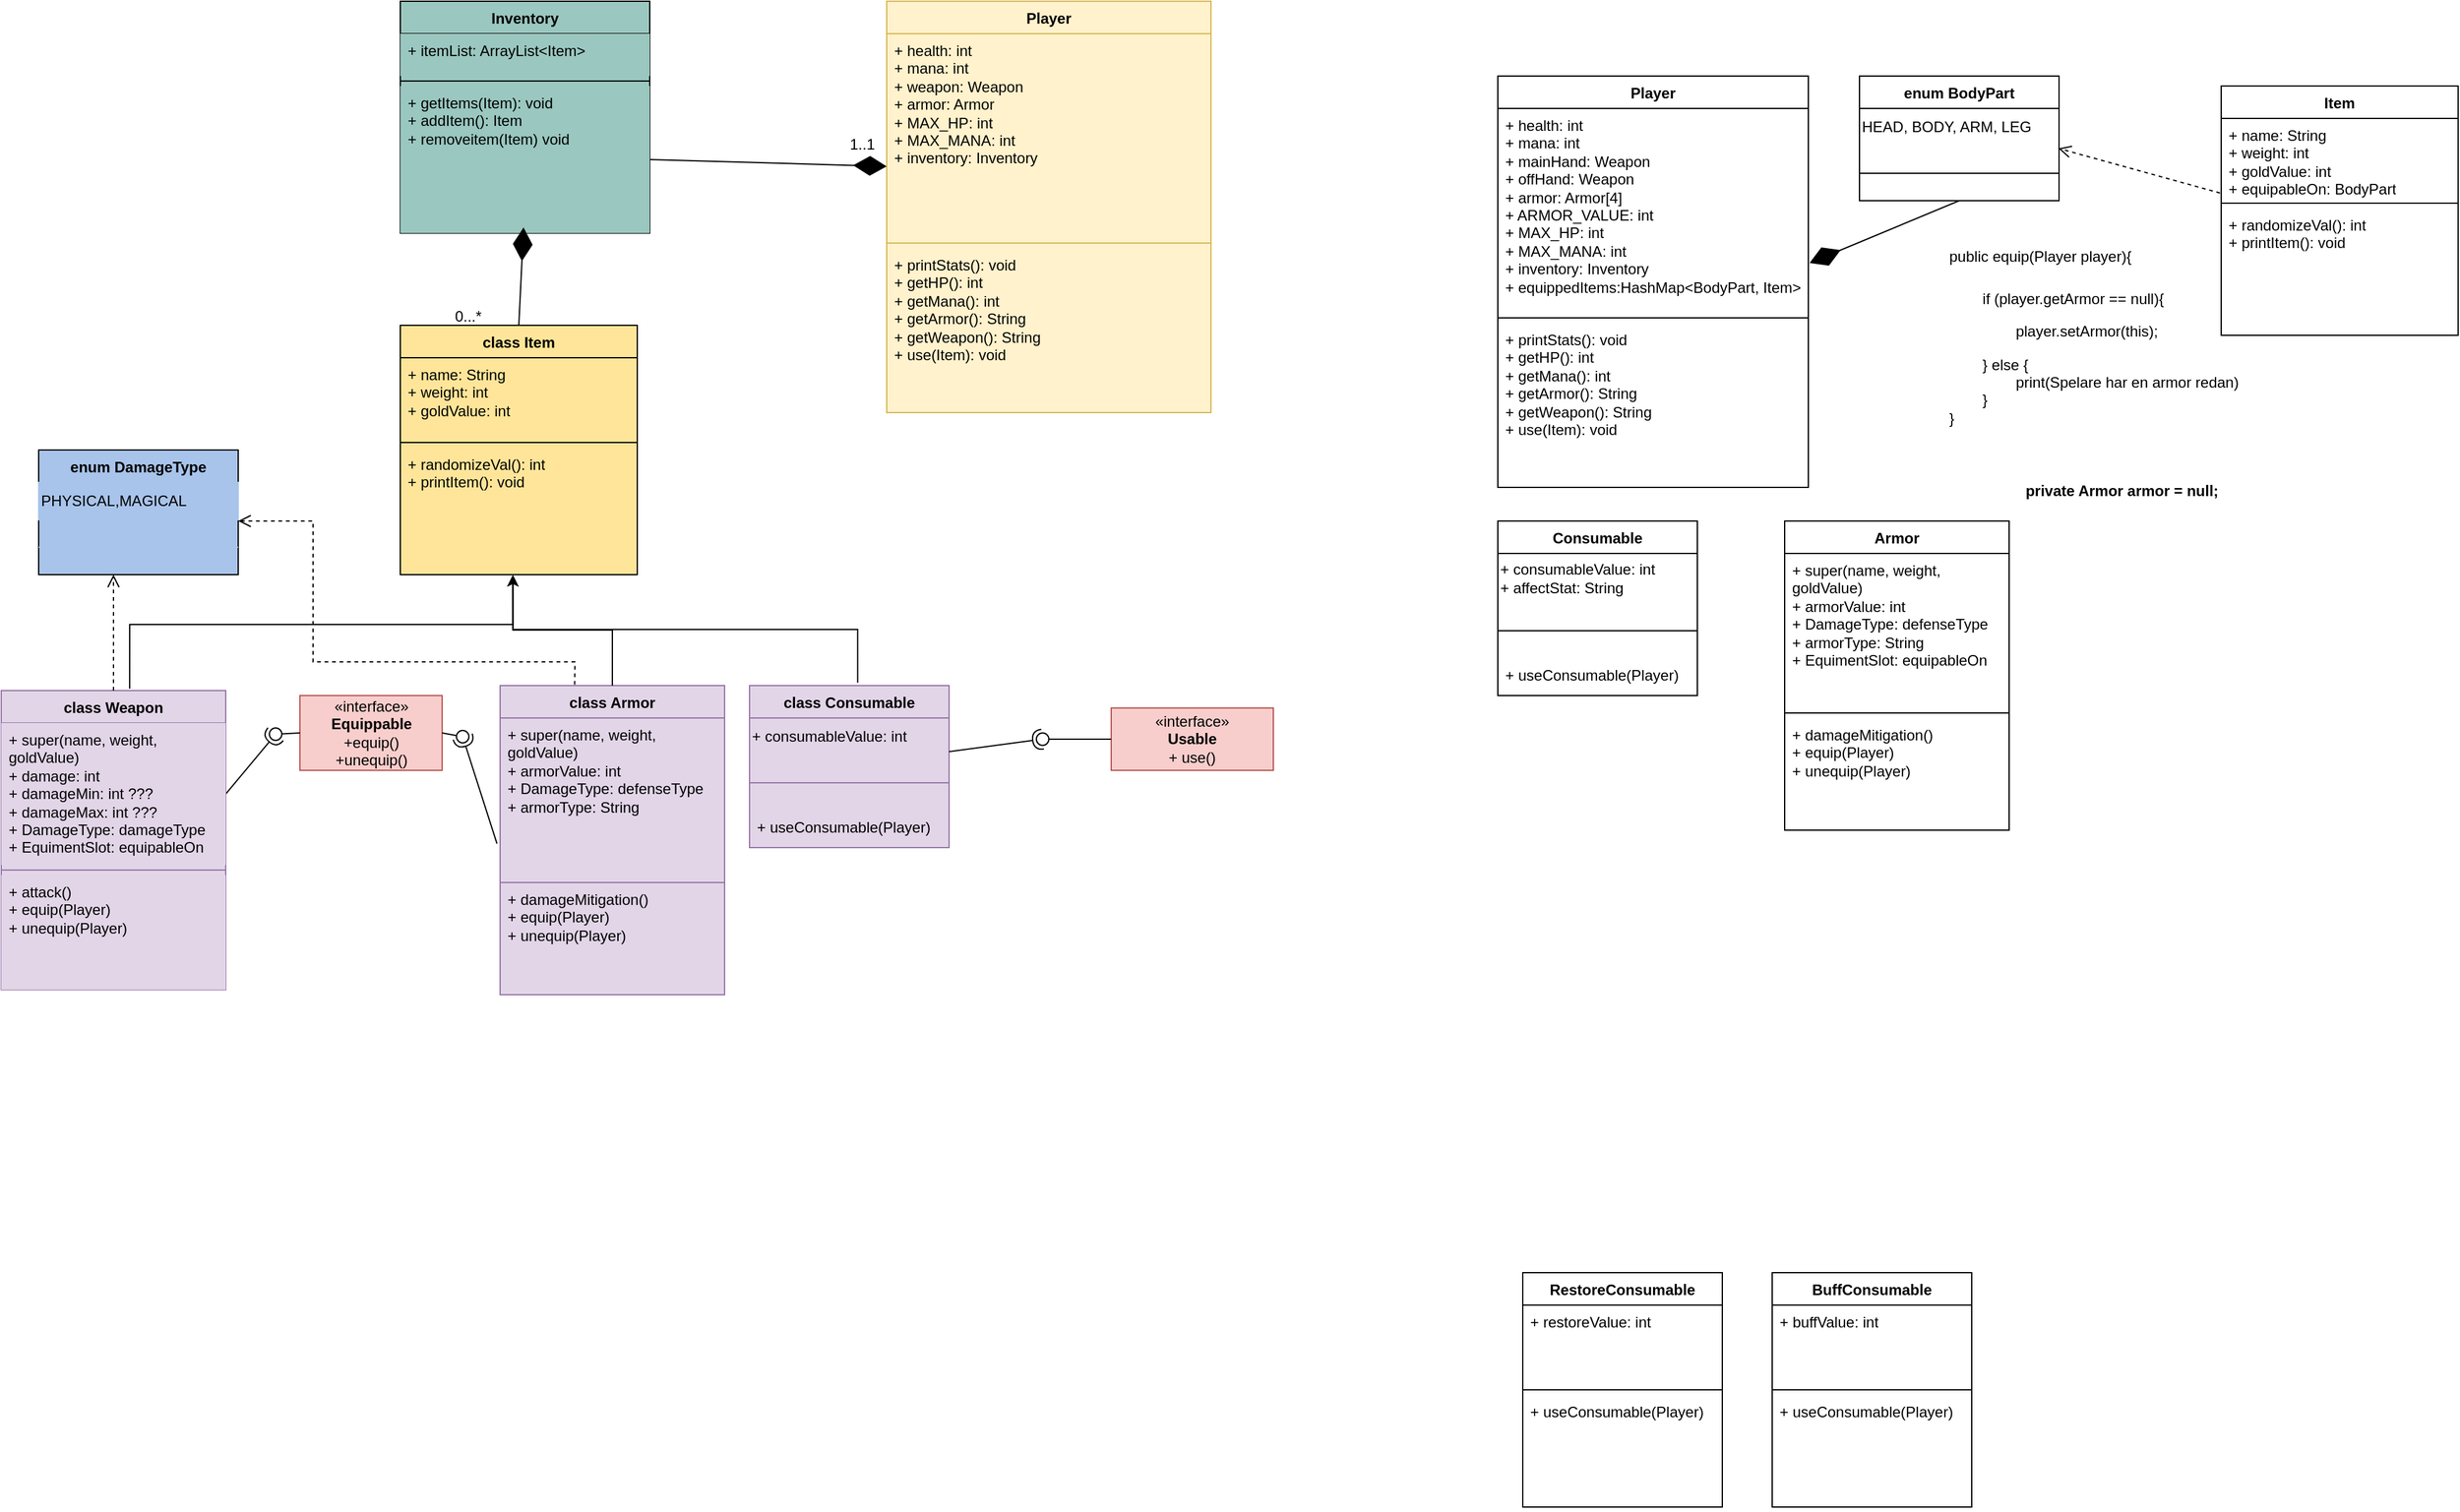 <mxfile version="24.7.17">
  <diagram id="C5RBs43oDa-KdzZeNtuy" name="Page-1">
    <mxGraphModel dx="1363" dy="1946" grid="1" gridSize="10" guides="1" tooltips="1" connect="1" arrows="1" fold="1" page="1" pageScale="1" pageWidth="827" pageHeight="1169" background="#ffffff" math="0" shadow="0">
      <root>
        <mxCell id="WIyWlLk6GJQsqaUBKTNV-0" />
        <mxCell id="WIyWlLk6GJQsqaUBKTNV-1" parent="WIyWlLk6GJQsqaUBKTNV-0" />
        <mxCell id="76qIheIjIqnIHze1jOvI-4" value="Inventory" style="swimlane;fontStyle=1;align=center;verticalAlign=top;childLayout=stackLayout;horizontal=1;startSize=26;horizontalStack=0;resizeParent=1;resizeParentMax=0;resizeLast=0;collapsible=1;marginBottom=0;whiteSpace=wrap;html=1;fillColor=#9AC7BF;swimlaneFillColor=#9AC7BF;" parent="WIyWlLk6GJQsqaUBKTNV-1" vertex="1">
          <mxGeometry x="380" y="-50" width="200" height="186" as="geometry" />
        </mxCell>
        <mxCell id="76qIheIjIqnIHze1jOvI-5" value="+ itemList: ArrayList&amp;lt;Item&amp;gt;" style="text;strokeColor=none;fillColor=#9AC7BF;align=left;verticalAlign=top;spacingLeft=4;spacingRight=4;overflow=hidden;rotatable=0;points=[[0,0.5],[1,0.5]];portConstraint=eastwest;whiteSpace=wrap;html=1;" parent="76qIheIjIqnIHze1jOvI-4" vertex="1">
          <mxGeometry y="26" width="200" height="34" as="geometry" />
        </mxCell>
        <mxCell id="_3AJ94oyX9AFuhV5-iff-18" value="" style="line;strokeWidth=1;fillColor=none;align=left;verticalAlign=middle;spacingTop=-1;spacingLeft=3;spacingRight=3;rotatable=0;labelPosition=right;points=[];portConstraint=eastwest;strokeColor=inherit;" vertex="1" parent="76qIheIjIqnIHze1jOvI-4">
          <mxGeometry y="60" width="200" height="8" as="geometry" />
        </mxCell>
        <mxCell id="76qIheIjIqnIHze1jOvI-7" value="&lt;div&gt;&lt;span data-darkreader-inline-color=&quot;&quot; data-darkreader-inline-bgcolor=&quot;&quot; style=&quot;background-color: initial; color: rgb(0, 0, 0); --darkreader-inline-bgcolor: initial; --darkreader-inline-color: #e8e6e3;&quot;&gt;+ getItems(Item): void&lt;/span&gt;&lt;br&gt;&lt;/div&gt;&lt;div&gt;+ addItem(): Item&lt;br&gt;&lt;/div&gt;&lt;div&gt;+ removeitem(Item) void&lt;br&gt;&lt;/div&gt;" style="text;strokeColor=none;fillColor=#9AC7BF;align=left;verticalAlign=top;spacingLeft=4;spacingRight=4;overflow=hidden;rotatable=0;points=[[0,0.5],[1,0.5]];portConstraint=eastwest;whiteSpace=wrap;html=1;" parent="76qIheIjIqnIHze1jOvI-4" vertex="1">
          <mxGeometry y="68" width="200" height="118" as="geometry" />
        </mxCell>
        <mxCell id="76qIheIjIqnIHze1jOvI-8" value="class Item" style="swimlane;fontStyle=1;align=center;verticalAlign=top;childLayout=stackLayout;horizontal=1;startSize=26;horizontalStack=0;resizeParent=1;resizeParentMax=0;resizeLast=0;collapsible=1;marginBottom=0;whiteSpace=wrap;html=1;fillColor=#FFE599;swimlaneFillColor=#FFE599;" parent="WIyWlLk6GJQsqaUBKTNV-1" vertex="1">
          <mxGeometry x="380" y="210" width="190" height="200" as="geometry" />
        </mxCell>
        <mxCell id="76qIheIjIqnIHze1jOvI-9" value="+ name: String&lt;div&gt;+ weight: int&lt;/div&gt;&lt;div&gt;+ goldValue: int&lt;/div&gt;" style="text;strokeColor=none;fillColor=none;align=left;verticalAlign=top;spacingLeft=4;spacingRight=4;overflow=hidden;rotatable=0;points=[[0,0.5],[1,0.5]];portConstraint=eastwest;whiteSpace=wrap;html=1;" parent="76qIheIjIqnIHze1jOvI-8" vertex="1">
          <mxGeometry y="26" width="190" height="64" as="geometry" />
        </mxCell>
        <mxCell id="76qIheIjIqnIHze1jOvI-10" value="" style="line;strokeWidth=1;fillColor=none;align=left;verticalAlign=middle;spacingTop=-1;spacingLeft=3;spacingRight=3;rotatable=0;labelPosition=right;points=[];portConstraint=eastwest;strokeColor=inherit;" parent="76qIheIjIqnIHze1jOvI-8" vertex="1">
          <mxGeometry y="90" width="190" height="8" as="geometry" />
        </mxCell>
        <mxCell id="76qIheIjIqnIHze1jOvI-11" value="&lt;div&gt;+ randomizeVal(): int&lt;/div&gt;&lt;div&gt;+ printItem(): void&lt;/div&gt;" style="text;strokeColor=none;fillColor=none;align=left;verticalAlign=top;spacingLeft=4;spacingRight=4;overflow=hidden;rotatable=0;points=[[0,0.5],[1,0.5]];portConstraint=eastwest;whiteSpace=wrap;html=1;" parent="76qIheIjIqnIHze1jOvI-8" vertex="1">
          <mxGeometry y="98" width="190" height="102" as="geometry" />
        </mxCell>
        <mxCell id="Y_zbtXDFNSpmOWqjWYgW-4" value="class Armor" style="swimlane;fontStyle=1;align=center;verticalAlign=top;childLayout=stackLayout;horizontal=1;startSize=26;horizontalStack=0;resizeParent=1;resizeParentMax=0;resizeLast=0;collapsible=1;marginBottom=0;whiteSpace=wrap;html=1;fillColor=#e1d5e7;strokeColor=#9673a6;swimlaneFillColor=#E1D5E7;" parent="WIyWlLk6GJQsqaUBKTNV-1" vertex="1">
          <mxGeometry x="460" y="499" width="180" height="248" as="geometry" />
        </mxCell>
        <mxCell id="Y_zbtXDFNSpmOWqjWYgW-5" value="&lt;div&gt;+ super(name, weight, goldValue)&lt;br&gt;&lt;/div&gt;&lt;div&gt;+ armorValue: int&lt;/div&gt;&lt;div&gt;+ DamageType: defenseType&lt;/div&gt;&lt;div&gt;+ armorType: String&lt;br&gt;&lt;/div&gt;" style="text;strokeColor=none;fillColor=none;align=left;verticalAlign=top;spacingLeft=4;spacingRight=4;overflow=hidden;rotatable=0;points=[[0,0.5],[1,0.5]];portConstraint=eastwest;whiteSpace=wrap;html=1;" parent="Y_zbtXDFNSpmOWqjWYgW-4" vertex="1">
          <mxGeometry y="26" width="180" height="124" as="geometry" />
        </mxCell>
        <mxCell id="Y_zbtXDFNSpmOWqjWYgW-6" value="" style="line;strokeWidth=1;fillColor=none;align=left;verticalAlign=middle;spacingTop=-1;spacingLeft=3;spacingRight=3;rotatable=0;labelPosition=right;points=[];portConstraint=eastwest;strokeColor=none;" parent="Y_zbtXDFNSpmOWqjWYgW-4" vertex="1">
          <mxGeometry y="150" width="180" height="8" as="geometry" />
        </mxCell>
        <mxCell id="Y_zbtXDFNSpmOWqjWYgW-7" value="&lt;div&gt;+ damageMitigation()&lt;br&gt;&lt;/div&gt;&lt;div&gt;&lt;div&gt;+ equip(Player)&lt;/div&gt;&lt;div&gt;+ unequip(Player)&lt;/div&gt;&lt;/div&gt;" style="text;strokeColor=#9673A6;fillColor=none;align=left;verticalAlign=top;spacingLeft=4;spacingRight=4;overflow=hidden;rotatable=0;points=[[0,0.5],[1,0.5]];portConstraint=eastwest;whiteSpace=wrap;html=1;" parent="Y_zbtXDFNSpmOWqjWYgW-4" vertex="1">
          <mxGeometry y="158" width="180" height="90" as="geometry" />
        </mxCell>
        <mxCell id="Y_zbtXDFNSpmOWqjWYgW-8" value="class Consumable" style="swimlane;fontStyle=1;align=center;verticalAlign=top;childLayout=stackLayout;horizontal=1;startSize=26;horizontalStack=0;resizeParent=1;resizeParentMax=0;resizeLast=0;collapsible=1;marginBottom=0;whiteSpace=wrap;html=1;fillColor=#e1d5e7;strokeColor=#9673a6;swimlaneFillColor=#E1D5E7;" parent="WIyWlLk6GJQsqaUBKTNV-1" vertex="1">
          <mxGeometry x="660" y="499" width="160" height="130" as="geometry" />
        </mxCell>
        <mxCell id="RlSCZmG_0VpKmQy92OfU-8" value="+ consumableValue: int" style="text;html=1;align=left;verticalAlign=middle;resizable=0;points=[];autosize=1;strokeColor=none;fillColor=none;" parent="Y_zbtXDFNSpmOWqjWYgW-8" vertex="1">
          <mxGeometry y="26" width="160" height="30" as="geometry" />
        </mxCell>
        <mxCell id="Y_zbtXDFNSpmOWqjWYgW-10" value="" style="line;strokeWidth=1;fillColor=none;align=left;verticalAlign=middle;spacingTop=-1;spacingLeft=3;spacingRight=3;rotatable=0;labelPosition=right;points=[];portConstraint=eastwest;strokeColor=inherit;" parent="Y_zbtXDFNSpmOWqjWYgW-8" vertex="1">
          <mxGeometry y="56" width="160" height="44" as="geometry" />
        </mxCell>
        <mxCell id="Y_zbtXDFNSpmOWqjWYgW-11" value="+ useConsumable(Player)" style="text;strokeColor=none;fillColor=none;align=left;verticalAlign=top;spacingLeft=4;spacingRight=4;overflow=hidden;rotatable=0;points=[[0,0.5],[1,0.5]];portConstraint=eastwest;whiteSpace=wrap;html=1;" parent="Y_zbtXDFNSpmOWqjWYgW-8" vertex="1">
          <mxGeometry y="100" width="160" height="30" as="geometry" />
        </mxCell>
        <mxCell id="76qIheIjIqnIHze1jOvI-12" value="«interface»&lt;br&gt;&lt;b&gt;Equippable&lt;/b&gt;&lt;div&gt;+equip()&lt;/div&gt;&lt;div&gt;+unequip()&lt;/div&gt;" style="html=1;whiteSpace=wrap;fillColor=#f8cecc;strokeColor=#b85450;" parent="WIyWlLk6GJQsqaUBKTNV-1" vertex="1">
          <mxGeometry x="299.5" y="507" width="114" height="60" as="geometry" />
        </mxCell>
        <mxCell id="76qIheIjIqnIHze1jOvI-13" value="«interface»&lt;br&gt;&lt;div&gt;&lt;b&gt;Usable&lt;br&gt;&lt;/b&gt;&lt;/div&gt;&lt;div&gt;+ use()&lt;/div&gt;" style="html=1;whiteSpace=wrap;fillColor=#f8cecc;strokeColor=#b85450;" parent="WIyWlLk6GJQsqaUBKTNV-1" vertex="1">
          <mxGeometry x="950" y="517" width="130" height="50" as="geometry" />
        </mxCell>
        <mxCell id="76qIheIjIqnIHze1jOvI-16" style="edgeStyle=orthogonalEdgeStyle;rounded=0;orthogonalLoop=1;jettySize=auto;html=1;entryX=0.475;entryY=1.004;entryDx=0;entryDy=0;entryPerimeter=0;" parent="WIyWlLk6GJQsqaUBKTNV-1" source="Y_zbtXDFNSpmOWqjWYgW-4" target="76qIheIjIqnIHze1jOvI-11" edge="1">
          <mxGeometry relative="1" as="geometry">
            <mxPoint x="470" y="420" as="targetPoint" />
          </mxGeometry>
        </mxCell>
        <mxCell id="Y_zbtXDFNSpmOWqjWYgW-13" value="" style="endArrow=diamondThin;endFill=1;endSize=24;html=1;rounded=0;exitX=0.5;exitY=0;exitDx=0;exitDy=0;entryX=0.494;entryY=0.962;entryDx=0;entryDy=0;entryPerimeter=0;" parent="WIyWlLk6GJQsqaUBKTNV-1" source="76qIheIjIqnIHze1jOvI-8" target="76qIheIjIqnIHze1jOvI-7" edge="1">
          <mxGeometry width="160" relative="1" as="geometry">
            <mxPoint x="150" y="210" as="sourcePoint" />
            <mxPoint x="460" y="170" as="targetPoint" />
          </mxGeometry>
        </mxCell>
        <mxCell id="Y_zbtXDFNSpmOWqjWYgW-16" value="" style="rounded=0;orthogonalLoop=1;jettySize=auto;html=1;endArrow=halfCircle;endFill=0;endSize=6;strokeWidth=1;sketch=0;exitX=1;exitY=0.5;exitDx=0;exitDy=0;entryX=0.129;entryY=0.643;entryDx=0;entryDy=0;entryPerimeter=0;" parent="WIyWlLk6GJQsqaUBKTNV-1" target="Y_zbtXDFNSpmOWqjWYgW-18" edge="1">
          <mxGeometry relative="1" as="geometry">
            <mxPoint x="820" y="552" as="sourcePoint" />
            <mxPoint x="770" y="250" as="targetPoint" />
            <Array as="points" />
          </mxGeometry>
        </mxCell>
        <mxCell id="Y_zbtXDFNSpmOWqjWYgW-17" value="" style="rounded=0;orthogonalLoop=1;jettySize=auto;html=1;endArrow=oval;endFill=0;sketch=0;sourcePerimeterSpacing=0;targetPerimeterSpacing=0;endSize=10;exitX=0;exitY=0.5;exitDx=0;exitDy=0;entryX=0.67;entryY=0.848;entryDx=0;entryDy=0;entryPerimeter=0;" parent="WIyWlLk6GJQsqaUBKTNV-1" source="76qIheIjIqnIHze1jOvI-13" target="Y_zbtXDFNSpmOWqjWYgW-18" edge="1">
          <mxGeometry relative="1" as="geometry">
            <mxPoint x="760" y="384" as="sourcePoint" />
            <mxPoint x="780" y="384" as="targetPoint" />
          </mxGeometry>
        </mxCell>
        <mxCell id="Y_zbtXDFNSpmOWqjWYgW-18" value="" style="ellipse;whiteSpace=wrap;html=1;align=center;aspect=fixed;fillColor=none;strokeColor=none;resizable=0;perimeter=centerPerimeter;rotatable=0;allowArrows=0;points=[];outlineConnect=1;" parent="WIyWlLk6GJQsqaUBKTNV-1" vertex="1">
          <mxGeometry x="890" y="537" width="10" height="10" as="geometry" />
        </mxCell>
        <mxCell id="Y_zbtXDFNSpmOWqjWYgW-19" value="" style="rounded=0;orthogonalLoop=1;jettySize=auto;html=1;endArrow=halfCircle;endFill=0;endSize=6;strokeWidth=1;sketch=0;exitX=-0.014;exitY=0.813;exitDx=0;exitDy=0;exitPerimeter=0;" parent="WIyWlLk6GJQsqaUBKTNV-1" source="Y_zbtXDFNSpmOWqjWYgW-5" edge="1">
          <mxGeometry relative="1" as="geometry">
            <mxPoint x="434" y="635" as="sourcePoint" />
            <mxPoint x="430" y="540" as="targetPoint" />
          </mxGeometry>
        </mxCell>
        <mxCell id="Y_zbtXDFNSpmOWqjWYgW-20" value="" style="rounded=0;orthogonalLoop=1;jettySize=auto;html=1;endArrow=oval;endFill=0;sketch=0;sourcePerimeterSpacing=0;targetPerimeterSpacing=0;endSize=10;exitX=1;exitY=0.5;exitDx=0;exitDy=0;" parent="WIyWlLk6GJQsqaUBKTNV-1" source="76qIheIjIqnIHze1jOvI-12" edge="1">
          <mxGeometry relative="1" as="geometry">
            <mxPoint x="394" y="635" as="sourcePoint" />
            <mxPoint x="430" y="540" as="targetPoint" />
          </mxGeometry>
        </mxCell>
        <mxCell id="Y_zbtXDFNSpmOWqjWYgW-21" value="" style="ellipse;whiteSpace=wrap;html=1;align=center;aspect=fixed;fillColor=none;strokeColor=none;resizable=0;perimeter=centerPerimeter;rotatable=0;allowArrows=0;points=[];outlineConnect=1;" parent="WIyWlLk6GJQsqaUBKTNV-1" vertex="1">
          <mxGeometry x="409" y="630" width="10" height="10" as="geometry" />
        </mxCell>
        <mxCell id="Y_zbtXDFNSpmOWqjWYgW-22" value="" style="rounded=0;orthogonalLoop=1;jettySize=auto;html=1;endArrow=halfCircle;endFill=0;endSize=6;strokeWidth=1;sketch=0;exitX=1;exitY=0.5;exitDx=0;exitDy=0;" parent="WIyWlLk6GJQsqaUBKTNV-1" source="76qIheIjIqnIHze1jOvI-24" edge="1">
          <mxGeometry relative="1" as="geometry">
            <mxPoint x="250.8" y="540.616" as="sourcePoint" />
            <mxPoint x="280" y="538" as="targetPoint" />
          </mxGeometry>
        </mxCell>
        <mxCell id="Y_zbtXDFNSpmOWqjWYgW-23" value="" style="rounded=0;orthogonalLoop=1;jettySize=auto;html=1;endArrow=oval;endFill=0;sketch=0;sourcePerimeterSpacing=0;targetPerimeterSpacing=0;endSize=10;exitX=0;exitY=0.5;exitDx=0;exitDy=0;" parent="WIyWlLk6GJQsqaUBKTNV-1" source="76qIheIjIqnIHze1jOvI-12" edge="1">
          <mxGeometry relative="1" as="geometry">
            <mxPoint x="264" y="615" as="sourcePoint" />
            <mxPoint x="280" y="538" as="targetPoint" />
          </mxGeometry>
        </mxCell>
        <mxCell id="Y_zbtXDFNSpmOWqjWYgW-24" value="" style="ellipse;whiteSpace=wrap;html=1;align=center;aspect=fixed;fillColor=none;strokeColor=none;resizable=0;perimeter=centerPerimeter;rotatable=0;allowArrows=0;points=[];outlineConnect=1;" parent="WIyWlLk6GJQsqaUBKTNV-1" vertex="1">
          <mxGeometry x="279" y="610" width="10" height="10" as="geometry" />
        </mxCell>
        <mxCell id="Y_zbtXDFNSpmOWqjWYgW-29" value="&lt;div&gt;RestoreConsumable&lt;/div&gt;" style="swimlane;fontStyle=1;align=center;verticalAlign=top;childLayout=stackLayout;horizontal=1;startSize=26;horizontalStack=0;resizeParent=1;resizeParentMax=0;resizeLast=0;collapsible=1;marginBottom=0;whiteSpace=wrap;html=1;" parent="WIyWlLk6GJQsqaUBKTNV-1" vertex="1">
          <mxGeometry x="1280" y="970" width="160" height="188" as="geometry" />
        </mxCell>
        <mxCell id="Y_zbtXDFNSpmOWqjWYgW-30" value="+ restoreValue: int" style="text;strokeColor=none;fillColor=none;align=left;verticalAlign=top;spacingLeft=4;spacingRight=4;overflow=hidden;rotatable=0;points=[[0,0.5],[1,0.5]];portConstraint=eastwest;whiteSpace=wrap;html=1;" parent="Y_zbtXDFNSpmOWqjWYgW-29" vertex="1">
          <mxGeometry y="26" width="160" height="64" as="geometry" />
        </mxCell>
        <mxCell id="Y_zbtXDFNSpmOWqjWYgW-31" value="" style="line;strokeWidth=1;fillColor=none;align=left;verticalAlign=middle;spacingTop=-1;spacingLeft=3;spacingRight=3;rotatable=0;labelPosition=right;points=[];portConstraint=eastwest;strokeColor=inherit;" parent="Y_zbtXDFNSpmOWqjWYgW-29" vertex="1">
          <mxGeometry y="90" width="160" height="8" as="geometry" />
        </mxCell>
        <mxCell id="Y_zbtXDFNSpmOWqjWYgW-32" value="+ useConsumable(Player)" style="text;strokeColor=none;fillColor=none;align=left;verticalAlign=top;spacingLeft=4;spacingRight=4;overflow=hidden;rotatable=0;points=[[0,0.5],[1,0.5]];portConstraint=eastwest;whiteSpace=wrap;html=1;" parent="Y_zbtXDFNSpmOWqjWYgW-29" vertex="1">
          <mxGeometry y="98" width="160" height="90" as="geometry" />
        </mxCell>
        <mxCell id="Y_zbtXDFNSpmOWqjWYgW-37" value="BuffConsumable" style="swimlane;fontStyle=1;align=center;verticalAlign=top;childLayout=stackLayout;horizontal=1;startSize=26;horizontalStack=0;resizeParent=1;resizeParentMax=0;resizeLast=0;collapsible=1;marginBottom=0;whiteSpace=wrap;html=1;" parent="WIyWlLk6GJQsqaUBKTNV-1" vertex="1">
          <mxGeometry x="1480" y="970" width="160" height="188" as="geometry" />
        </mxCell>
        <mxCell id="Y_zbtXDFNSpmOWqjWYgW-38" value="+ buffValue: int" style="text;strokeColor=none;fillColor=none;align=left;verticalAlign=top;spacingLeft=4;spacingRight=4;overflow=hidden;rotatable=0;points=[[0,0.5],[1,0.5]];portConstraint=eastwest;whiteSpace=wrap;html=1;" parent="Y_zbtXDFNSpmOWqjWYgW-37" vertex="1">
          <mxGeometry y="26" width="160" height="64" as="geometry" />
        </mxCell>
        <mxCell id="Y_zbtXDFNSpmOWqjWYgW-39" value="" style="line;strokeWidth=1;fillColor=none;align=left;verticalAlign=middle;spacingTop=-1;spacingLeft=3;spacingRight=3;rotatable=0;labelPosition=right;points=[];portConstraint=eastwest;strokeColor=inherit;" parent="Y_zbtXDFNSpmOWqjWYgW-37" vertex="1">
          <mxGeometry y="90" width="160" height="8" as="geometry" />
        </mxCell>
        <mxCell id="Y_zbtXDFNSpmOWqjWYgW-40" value="+ useConsumable(Player)&amp;nbsp;" style="text;strokeColor=none;fillColor=none;align=left;verticalAlign=top;spacingLeft=4;spacingRight=4;overflow=hidden;rotatable=0;points=[[0,0.5],[1,0.5]];portConstraint=eastwest;whiteSpace=wrap;html=1;" parent="Y_zbtXDFNSpmOWqjWYgW-37" vertex="1">
          <mxGeometry y="98" width="160" height="90" as="geometry" />
        </mxCell>
        <mxCell id="76qIheIjIqnIHze1jOvI-23" value="class Weapon" style="swimlane;fontStyle=1;align=center;verticalAlign=top;childLayout=stackLayout;horizontal=1;startSize=26;horizontalStack=0;resizeParent=1;resizeParentMax=0;resizeLast=0;collapsible=1;marginBottom=0;whiteSpace=wrap;html=1;fillColor=#E1D5E7;swimlaneFillColor=#E1D5E7;strokeColor=#9673A6;" parent="WIyWlLk6GJQsqaUBKTNV-1" vertex="1">
          <mxGeometry x="60" y="503" width="180" height="240" as="geometry" />
        </mxCell>
        <mxCell id="76qIheIjIqnIHze1jOvI-24" value="&lt;div&gt;+ super(name, weight, goldValue)&lt;br&gt;&lt;/div&gt;+ damage: int&lt;div&gt;+ damageMin: int ???&lt;/div&gt;&lt;div&gt;+ damageMax: int ???&lt;/div&gt;&lt;div&gt;+ DamageType: damageType&lt;br&gt;&lt;/div&gt;&lt;div&gt;+ EquimentSlot: equipableOn&lt;/div&gt;&lt;div&gt;&lt;br&gt;&lt;/div&gt;" style="text;strokeColor=none;fillColor=#E1D5E7;align=left;verticalAlign=top;spacingLeft=4;spacingRight=4;overflow=hidden;rotatable=0;points=[[0,0.5],[1,0.5]];portConstraint=eastwest;whiteSpace=wrap;html=1;" parent="76qIheIjIqnIHze1jOvI-23" vertex="1">
          <mxGeometry y="26" width="180" height="114" as="geometry" />
        </mxCell>
        <mxCell id="76qIheIjIqnIHze1jOvI-25" value="" style="line;strokeWidth=1;fillColor=#E1D5E7;align=left;verticalAlign=middle;spacingTop=-1;spacingLeft=3;spacingRight=3;rotatable=0;labelPosition=right;points=[];portConstraint=eastwest;strokeColor=#9673A6;fillStyle=auto;perimeterSpacing=0;" parent="76qIheIjIqnIHze1jOvI-23" vertex="1">
          <mxGeometry y="140" width="180" height="8" as="geometry" />
        </mxCell>
        <mxCell id="76qIheIjIqnIHze1jOvI-26" value="&lt;div&gt;+ attack()&lt;/div&gt;&lt;div&gt;&lt;div&gt;+ equip(Player)&lt;/div&gt;&lt;div&gt;+ unequip(Player)&lt;/div&gt;&lt;/div&gt;" style="text;strokeColor=none;fillColor=#E1D5E7;align=left;verticalAlign=top;spacingLeft=4;spacingRight=4;overflow=hidden;rotatable=0;points=[[0,0.5],[1,0.5]];portConstraint=eastwest;whiteSpace=wrap;html=1;" parent="76qIheIjIqnIHze1jOvI-23" vertex="1">
          <mxGeometry y="148" width="180" height="92" as="geometry" />
        </mxCell>
        <mxCell id="76qIheIjIqnIHze1jOvI-31" value="Player" style="swimlane;fontStyle=1;align=center;verticalAlign=top;childLayout=stackLayout;horizontal=1;startSize=26;horizontalStack=0;resizeParent=1;resizeParentMax=0;resizeLast=0;collapsible=1;marginBottom=0;whiteSpace=wrap;html=1;fillColor=#fff2cc;strokeColor=#d6b656;swimlaneFillColor=#FFF2CC;" parent="WIyWlLk6GJQsqaUBKTNV-1" vertex="1">
          <mxGeometry x="770" y="-50" width="260" height="330" as="geometry" />
        </mxCell>
        <mxCell id="76qIheIjIqnIHze1jOvI-32" value="+ health: int&lt;div&gt;+ mana: int&lt;/div&gt;&lt;div&gt;+ weapon: Weapon&lt;/div&gt;&lt;div&gt;+ armor: Armor&lt;/div&gt;&lt;div&gt;+ MAX_HP: int&lt;/div&gt;&lt;div&gt;+ MAX_MANA: int&lt;/div&gt;&lt;div&gt;+ inventory: Inventory&lt;/div&gt;&lt;div&gt;&lt;br&gt;&lt;/div&gt;" style="text;strokeColor=none;fillColor=none;align=left;verticalAlign=top;spacingLeft=4;spacingRight=4;overflow=hidden;rotatable=0;points=[[0,0.5],[1,0.5]];portConstraint=eastwest;whiteSpace=wrap;html=1;" parent="76qIheIjIqnIHze1jOvI-31" vertex="1">
          <mxGeometry y="26" width="260" height="164" as="geometry" />
        </mxCell>
        <mxCell id="76qIheIjIqnIHze1jOvI-33" value="" style="line;strokeWidth=1;fillColor=none;align=left;verticalAlign=middle;spacingTop=-1;spacingLeft=3;spacingRight=3;rotatable=0;labelPosition=right;points=[];portConstraint=eastwest;strokeColor=inherit;" parent="76qIheIjIqnIHze1jOvI-31" vertex="1">
          <mxGeometry y="190" width="260" height="8" as="geometry" />
        </mxCell>
        <mxCell id="76qIheIjIqnIHze1jOvI-34" value="+ printStats(): void&lt;div&gt;+ getHP(): int&lt;/div&gt;&lt;div&gt;+ getMana(): int&lt;/div&gt;&lt;div&gt;+ getArmor(): String&lt;/div&gt;&lt;div&gt;+ getWeapon(): String&lt;/div&gt;&lt;div&gt;+ use(Item): void&lt;/div&gt;" style="text;strokeColor=none;fillColor=none;align=left;verticalAlign=top;spacingLeft=4;spacingRight=4;overflow=hidden;rotatable=0;points=[[0,0.5],[1,0.5]];portConstraint=eastwest;whiteSpace=wrap;html=1;" parent="76qIheIjIqnIHze1jOvI-31" vertex="1">
          <mxGeometry y="198" width="260" height="132" as="geometry" />
        </mxCell>
        <mxCell id="zVwZTeZ9vrngOVBs7xeL-0" value="" style="endArrow=diamondThin;endFill=1;endSize=24;html=1;rounded=0;entryX=0;entryY=0.649;entryDx=0;entryDy=0;entryPerimeter=0;exitX=1;exitY=0.5;exitDx=0;exitDy=0;" parent="WIyWlLk6GJQsqaUBKTNV-1" target="76qIheIjIqnIHze1jOvI-32" edge="1" source="76qIheIjIqnIHze1jOvI-7">
          <mxGeometry width="160" relative="1" as="geometry">
            <mxPoint x="540" y="110" as="sourcePoint" />
            <mxPoint x="579" y="109.986" as="targetPoint" />
          </mxGeometry>
        </mxCell>
        <mxCell id="Y_zbtXDFNSpmOWqjWYgW-52" value="1..1" style="text;html=1;align=center;verticalAlign=middle;resizable=0;points=[];autosize=1;strokeColor=none;fillColor=none;" parent="WIyWlLk6GJQsqaUBKTNV-1" vertex="1">
          <mxGeometry x="730" y="50" width="40" height="30" as="geometry" />
        </mxCell>
        <mxCell id="Y_zbtXDFNSpmOWqjWYgW-53" value="0...*" style="text;html=1;align=center;verticalAlign=middle;resizable=0;points=[];autosize=1;strokeColor=none;fillColor=none;" parent="WIyWlLk6GJQsqaUBKTNV-1" vertex="1">
          <mxGeometry x="413.5" y="188" width="40" height="30" as="geometry" />
        </mxCell>
        <mxCell id="Y_zbtXDFNSpmOWqjWYgW-57" value="enum DamageType" style="swimlane;fontStyle=1;align=center;verticalAlign=top;childLayout=stackLayout;horizontal=1;startSize=26;horizontalStack=0;resizeParent=1;resizeParentMax=0;resizeLast=0;collapsible=1;marginBottom=0;whiteSpace=wrap;html=1;strokeColor=#000000;fillColor=#A9C4EB;swimlaneFillColor=#A9C4EB;" parent="WIyWlLk6GJQsqaUBKTNV-1" vertex="1">
          <mxGeometry x="90" y="310" width="160" height="100" as="geometry" />
        </mxCell>
        <mxCell id="Y_zbtXDFNSpmOWqjWYgW-58" value="PHYSICAL,MAGICAL" style="text;html=1;align=left;verticalAlign=middle;resizable=0;points=[];autosize=1;strokeColor=#A9C4EB;fillColor=#A9C4EB;" parent="Y_zbtXDFNSpmOWqjWYgW-57" vertex="1">
          <mxGeometry y="26" width="160" height="30" as="geometry" />
        </mxCell>
        <mxCell id="Y_zbtXDFNSpmOWqjWYgW-59" value="" style="line;strokeWidth=1;fillColor=#A9C4EB;align=left;verticalAlign=middle;spacingTop=-1;spacingLeft=3;spacingRight=3;rotatable=0;labelPosition=right;points=[];portConstraint=eastwest;strokeColor=#A9C4EB;" parent="Y_zbtXDFNSpmOWqjWYgW-57" vertex="1">
          <mxGeometry y="56" width="160" height="44" as="geometry" />
        </mxCell>
        <mxCell id="qliWQzgSzJIR4vBWBtcR-11" value="private Armor armor = null;" style="text;align=center;fontStyle=1;verticalAlign=middle;spacingLeft=3;spacingRight=3;strokeColor=none;rotatable=0;points=[[0,0.5],[1,0.5]];portConstraint=eastwest;html=1;" parent="WIyWlLk6GJQsqaUBKTNV-1" vertex="1">
          <mxGeometry x="1680" y="330" width="160" height="26" as="geometry" />
        </mxCell>
        <mxCell id="qliWQzgSzJIR4vBWBtcR-13" value="&lt;h1 style=&quot;margin-top: 0px;&quot;&gt;&lt;span style=&quot;background-color: initial; font-size: 12px; font-weight: normal;&quot;&gt;public equip(Player player){&lt;/span&gt;&lt;br&gt;&lt;/h1&gt;&lt;p&gt;&lt;span style=&quot;white-space: pre;&quot;&gt;&#x9;&lt;/span&gt;if (player.getArmor == null){&lt;/p&gt;&lt;p&gt;&lt;span style=&quot;white-space: pre;&quot;&gt;&#x9;&lt;span style=&quot;white-space: pre;&quot;&gt;&#x9;&lt;/span&gt;&lt;/span&gt;player.setArmor(this);&lt;/p&gt;&lt;div&gt;&lt;span style=&quot;white-space: pre;&quot;&gt;&#x9;&lt;/span&gt;} else {&lt;/div&gt;&lt;div&gt;&lt;span style=&quot;white-space: pre;&quot;&gt;&#x9;&lt;span style=&quot;white-space: pre;&quot;&gt;&#x9;&lt;/span&gt;print(Spelare har en armor redan)&lt;/span&gt;&lt;/div&gt;&lt;div&gt;&lt;span style=&quot;white-space: pre;&quot;&gt;&#x9;&lt;/span&gt;}&lt;/div&gt;&lt;div&gt;}&lt;br&gt;&lt;/div&gt;&lt;div&gt;&lt;br style=&quot;font-weight: 700; text-align: center; text-wrap: nowrap;&quot;&gt;&lt;/div&gt;" style="text;html=1;whiteSpace=wrap;overflow=hidden;rounded=0;" parent="WIyWlLk6GJQsqaUBKTNV-1" vertex="1">
          <mxGeometry x="1620" y="130" width="260" height="200" as="geometry" />
        </mxCell>
        <mxCell id="qliWQzgSzJIR4vBWBtcR-18" value="Player" style="swimlane;fontStyle=1;align=center;verticalAlign=top;childLayout=stackLayout;horizontal=1;startSize=26;horizontalStack=0;resizeParent=1;resizeParentMax=0;resizeLast=0;collapsible=1;marginBottom=0;whiteSpace=wrap;html=1;" parent="WIyWlLk6GJQsqaUBKTNV-1" vertex="1">
          <mxGeometry x="1260" y="10" width="249" height="330" as="geometry" />
        </mxCell>
        <mxCell id="qliWQzgSzJIR4vBWBtcR-19" value="+ health: int&lt;div&gt;+ mana: int&lt;/div&gt;&lt;div&gt;+ mainHand: Weapon&lt;/div&gt;&lt;div&gt;+ offHand: Weapon&lt;br&gt;&lt;/div&gt;&lt;div&gt;+ armor: Armor[4]&lt;/div&gt;&lt;div&gt;+ ARMOR_VALUE: int&lt;/div&gt;&lt;div&gt;+ MAX_HP: int&lt;/div&gt;&lt;div&gt;+ MAX_MANA: int&lt;/div&gt;&lt;div&gt;+ inventory: Inventory&lt;br&gt;&lt;/div&gt;&lt;div&gt;+ equippedItems:HashMap&amp;lt;BodyPart, Item&amp;gt;&lt;/div&gt;" style="text;strokeColor=none;fillColor=none;align=left;verticalAlign=top;spacingLeft=4;spacingRight=4;overflow=hidden;rotatable=0;points=[[0,0.5],[1,0.5]];portConstraint=eastwest;whiteSpace=wrap;html=1;" parent="qliWQzgSzJIR4vBWBtcR-18" vertex="1">
          <mxGeometry y="26" width="249" height="164" as="geometry" />
        </mxCell>
        <mxCell id="qliWQzgSzJIR4vBWBtcR-20" value="" style="line;strokeWidth=1;fillColor=none;align=left;verticalAlign=middle;spacingTop=-1;spacingLeft=3;spacingRight=3;rotatable=0;labelPosition=right;points=[];portConstraint=eastwest;strokeColor=inherit;" parent="qliWQzgSzJIR4vBWBtcR-18" vertex="1">
          <mxGeometry y="190" width="249" height="8" as="geometry" />
        </mxCell>
        <mxCell id="qliWQzgSzJIR4vBWBtcR-21" value="+ printStats(): void&lt;div&gt;+ getHP(): int&lt;/div&gt;&lt;div&gt;+ getMana(): int&lt;/div&gt;&lt;div&gt;+ getArmor(): String&lt;/div&gt;&lt;div&gt;+ getWeapon(): String&lt;/div&gt;&lt;div&gt;+ use(Item): void&lt;/div&gt;" style="text;strokeColor=none;fillColor=none;align=left;verticalAlign=top;spacingLeft=4;spacingRight=4;overflow=hidden;rotatable=0;points=[[0,0.5],[1,0.5]];portConstraint=eastwest;whiteSpace=wrap;html=1;" parent="qliWQzgSzJIR4vBWBtcR-18" vertex="1">
          <mxGeometry y="198" width="249" height="132" as="geometry" />
        </mxCell>
        <mxCell id="Y_zbtXDFNSpmOWqjWYgW-67" value="enum BodyPart" style="swimlane;fontStyle=1;align=center;verticalAlign=top;childLayout=stackLayout;horizontal=1;startSize=26;horizontalStack=0;resizeParent=1;resizeParentMax=0;resizeLast=0;collapsible=1;marginBottom=0;whiteSpace=wrap;html=1;" parent="WIyWlLk6GJQsqaUBKTNV-1" vertex="1">
          <mxGeometry x="1550" y="10" width="160" height="100" as="geometry" />
        </mxCell>
        <mxCell id="Y_zbtXDFNSpmOWqjWYgW-68" value="HEAD, BODY, ARM, LEG" style="text;html=1;align=left;verticalAlign=middle;resizable=0;points=[];autosize=1;strokeColor=none;fillColor=none;" parent="Y_zbtXDFNSpmOWqjWYgW-67" vertex="1">
          <mxGeometry y="26" width="160" height="30" as="geometry" />
        </mxCell>
        <mxCell id="Y_zbtXDFNSpmOWqjWYgW-69" value="" style="line;strokeWidth=1;fillColor=none;align=left;verticalAlign=middle;spacingTop=-1;spacingLeft=3;spacingRight=3;rotatable=0;labelPosition=right;points=[];portConstraint=eastwest;strokeColor=inherit;" parent="Y_zbtXDFNSpmOWqjWYgW-67" vertex="1">
          <mxGeometry y="56" width="160" height="44" as="geometry" />
        </mxCell>
        <mxCell id="qliWQzgSzJIR4vBWBtcR-22" value="Consumable" style="swimlane;fontStyle=1;align=center;verticalAlign=top;childLayout=stackLayout;horizontal=1;startSize=26;horizontalStack=0;resizeParent=1;resizeParentMax=0;resizeLast=0;collapsible=1;marginBottom=0;whiteSpace=wrap;html=1;" parent="WIyWlLk6GJQsqaUBKTNV-1" vertex="1">
          <mxGeometry x="1260" y="367" width="160" height="140" as="geometry" />
        </mxCell>
        <mxCell id="qliWQzgSzJIR4vBWBtcR-23" value="+ consumableValue: int&lt;div&gt;+ affectStat: String&lt;/div&gt;" style="text;html=1;align=left;verticalAlign=middle;resizable=0;points=[];autosize=1;strokeColor=none;fillColor=none;" parent="qliWQzgSzJIR4vBWBtcR-22" vertex="1">
          <mxGeometry y="26" width="160" height="40" as="geometry" />
        </mxCell>
        <mxCell id="qliWQzgSzJIR4vBWBtcR-24" value="" style="line;strokeWidth=1;fillColor=none;align=left;verticalAlign=middle;spacingTop=-1;spacingLeft=3;spacingRight=3;rotatable=0;labelPosition=right;points=[];portConstraint=eastwest;strokeColor=inherit;" parent="qliWQzgSzJIR4vBWBtcR-22" vertex="1">
          <mxGeometry y="66" width="160" height="44" as="geometry" />
        </mxCell>
        <mxCell id="qliWQzgSzJIR4vBWBtcR-25" value="+ useConsumable(Player)" style="text;strokeColor=none;fillColor=none;align=left;verticalAlign=top;spacingLeft=4;spacingRight=4;overflow=hidden;rotatable=0;points=[[0,0.5],[1,0.5]];portConstraint=eastwest;whiteSpace=wrap;html=1;" parent="qliWQzgSzJIR4vBWBtcR-22" vertex="1">
          <mxGeometry y="110" width="160" height="30" as="geometry" />
        </mxCell>
        <mxCell id="Y_zbtXDFNSpmOWqjWYgW-71" value="Armor" style="swimlane;fontStyle=1;align=center;verticalAlign=top;childLayout=stackLayout;horizontal=1;startSize=26;horizontalStack=0;resizeParent=1;resizeParentMax=0;resizeLast=0;collapsible=1;marginBottom=0;whiteSpace=wrap;html=1;" parent="WIyWlLk6GJQsqaUBKTNV-1" vertex="1">
          <mxGeometry x="1490" y="367" width="180" height="248" as="geometry" />
        </mxCell>
        <mxCell id="Y_zbtXDFNSpmOWqjWYgW-72" value="&lt;div&gt;+ super(name, weight, goldValue)&lt;br&gt;&lt;/div&gt;&lt;div&gt;+ armorValue: int&lt;/div&gt;&lt;div&gt;+ DamageType: defenseType&lt;/div&gt;&lt;div&gt;+ armorType: String&lt;br&gt;&lt;/div&gt;&lt;div&gt;+ EquimentSlot: equipableOn&lt;/div&gt;" style="text;strokeColor=none;fillColor=none;align=left;verticalAlign=top;spacingLeft=4;spacingRight=4;overflow=hidden;rotatable=0;points=[[0,0.5],[1,0.5]];portConstraint=eastwest;whiteSpace=wrap;html=1;" parent="Y_zbtXDFNSpmOWqjWYgW-71" vertex="1">
          <mxGeometry y="26" width="180" height="124" as="geometry" />
        </mxCell>
        <mxCell id="Y_zbtXDFNSpmOWqjWYgW-73" value="" style="line;strokeWidth=1;fillColor=none;align=left;verticalAlign=middle;spacingTop=-1;spacingLeft=3;spacingRight=3;rotatable=0;labelPosition=right;points=[];portConstraint=eastwest;strokeColor=inherit;" parent="Y_zbtXDFNSpmOWqjWYgW-71" vertex="1">
          <mxGeometry y="150" width="180" height="8" as="geometry" />
        </mxCell>
        <mxCell id="Y_zbtXDFNSpmOWqjWYgW-74" value="&lt;div&gt;+ damageMitigation()&lt;br&gt;&lt;/div&gt;&lt;div&gt;&lt;div&gt;+ equip(Player)&lt;/div&gt;&lt;div&gt;+ unequip(Player)&lt;/div&gt;&lt;/div&gt;" style="text;strokeColor=none;fillColor=none;align=left;verticalAlign=top;spacingLeft=4;spacingRight=4;overflow=hidden;rotatable=0;points=[[0,0.5],[1,0.5]];portConstraint=eastwest;whiteSpace=wrap;html=1;" parent="Y_zbtXDFNSpmOWqjWYgW-71" vertex="1">
          <mxGeometry y="158" width="180" height="90" as="geometry" />
        </mxCell>
        <mxCell id="Y_zbtXDFNSpmOWqjWYgW-76" value="" style="html=1;verticalAlign=bottom;endArrow=open;dashed=1;endSize=8;curved=0;rounded=0;exitX=0.5;exitY=0;exitDx=0;exitDy=0;" parent="WIyWlLk6GJQsqaUBKTNV-1" source="76qIheIjIqnIHze1jOvI-23" edge="1">
          <mxGeometry relative="1" as="geometry">
            <mxPoint x="170" y="420" as="sourcePoint" />
            <mxPoint x="150" y="410" as="targetPoint" />
          </mxGeometry>
        </mxCell>
        <mxCell id="Y_zbtXDFNSpmOWqjWYgW-77" value="" style="html=1;verticalAlign=bottom;endArrow=open;dashed=1;endSize=8;curved=0;rounded=0;entryX=1;entryY=0.75;entryDx=0;entryDy=0;exitX=0.332;exitY=-0.003;exitDx=0;exitDy=0;exitPerimeter=0;" parent="WIyWlLk6GJQsqaUBKTNV-1" source="Y_zbtXDFNSpmOWqjWYgW-4" edge="1">
          <mxGeometry relative="1" as="geometry">
            <mxPoint x="540" y="478" as="sourcePoint" />
            <mxPoint x="250" y="367" as="targetPoint" />
            <Array as="points">
              <mxPoint x="520" y="480" />
              <mxPoint x="310" y="480" />
              <mxPoint x="310" y="367" />
            </Array>
          </mxGeometry>
        </mxCell>
        <mxCell id="Y_zbtXDFNSpmOWqjWYgW-79" value="" style="html=1;verticalAlign=bottom;endArrow=open;dashed=1;endSize=8;curved=0;rounded=0;exitX=-0.005;exitY=0.935;exitDx=0;exitDy=0;exitPerimeter=0;entryX=0.997;entryY=1.068;entryDx=0;entryDy=0;entryPerimeter=0;" parent="WIyWlLk6GJQsqaUBKTNV-1" source="Y_zbtXDFNSpmOWqjWYgW-81" target="Y_zbtXDFNSpmOWqjWYgW-68" edge="1">
          <mxGeometry relative="1" as="geometry">
            <mxPoint x="1580" y="178" as="sourcePoint" />
            <mxPoint x="1650" y="90" as="targetPoint" />
          </mxGeometry>
        </mxCell>
        <mxCell id="Y_zbtXDFNSpmOWqjWYgW-80" value="Item" style="swimlane;fontStyle=1;align=center;verticalAlign=top;childLayout=stackLayout;horizontal=1;startSize=26;horizontalStack=0;resizeParent=1;resizeParentMax=0;resizeLast=0;collapsible=1;marginBottom=0;whiteSpace=wrap;html=1;" parent="WIyWlLk6GJQsqaUBKTNV-1" vertex="1">
          <mxGeometry x="1840" y="18" width="190" height="200" as="geometry" />
        </mxCell>
        <mxCell id="Y_zbtXDFNSpmOWqjWYgW-81" value="+ name: String&lt;div&gt;+ weight: int&lt;/div&gt;&lt;div&gt;+ goldValue: int&lt;/div&gt;&lt;div&gt;+ equipableOn: BodyPart&lt;br&gt;&lt;/div&gt;&lt;div&gt;&lt;br&gt;&lt;/div&gt;&lt;div&gt;&lt;br&gt;&lt;/div&gt;" style="text;strokeColor=none;fillColor=none;align=left;verticalAlign=top;spacingLeft=4;spacingRight=4;overflow=hidden;rotatable=0;points=[[0,0.5],[1,0.5]];portConstraint=eastwest;whiteSpace=wrap;html=1;" parent="Y_zbtXDFNSpmOWqjWYgW-80" vertex="1">
          <mxGeometry y="26" width="190" height="64" as="geometry" />
        </mxCell>
        <mxCell id="Y_zbtXDFNSpmOWqjWYgW-82" value="" style="line;strokeWidth=1;fillColor=none;align=left;verticalAlign=middle;spacingTop=-1;spacingLeft=3;spacingRight=3;rotatable=0;labelPosition=right;points=[];portConstraint=eastwest;strokeColor=inherit;" parent="Y_zbtXDFNSpmOWqjWYgW-80" vertex="1">
          <mxGeometry y="90" width="190" height="8" as="geometry" />
        </mxCell>
        <mxCell id="Y_zbtXDFNSpmOWqjWYgW-83" value="&lt;div&gt;+ randomizeVal(): int&lt;/div&gt;&lt;div&gt;+ printItem(): void&lt;/div&gt;" style="text;strokeColor=none;fillColor=none;align=left;verticalAlign=top;spacingLeft=4;spacingRight=4;overflow=hidden;rotatable=0;points=[[0,0.5],[1,0.5]];portConstraint=eastwest;whiteSpace=wrap;html=1;" parent="Y_zbtXDFNSpmOWqjWYgW-80" vertex="1">
          <mxGeometry y="98" width="190" height="102" as="geometry" />
        </mxCell>
        <mxCell id="Y_zbtXDFNSpmOWqjWYgW-86" value="" style="endArrow=diamondThin;endFill=1;endSize=24;html=1;rounded=0;entryX=1.004;entryY=0.756;entryDx=0;entryDy=0;entryPerimeter=0;exitX=0.5;exitY=1;exitDx=0;exitDy=0;" parent="WIyWlLk6GJQsqaUBKTNV-1" source="Y_zbtXDFNSpmOWqjWYgW-67" target="qliWQzgSzJIR4vBWBtcR-19" edge="1">
          <mxGeometry width="160" relative="1" as="geometry">
            <mxPoint x="1520" y="146" as="sourcePoint" />
            <mxPoint x="1600" y="178" as="targetPoint" />
          </mxGeometry>
        </mxCell>
        <mxCell id="_3AJ94oyX9AFuhV5-iff-29" style="edgeStyle=orthogonalEdgeStyle;rounded=0;orthogonalLoop=1;jettySize=auto;html=1;entryX=0.475;entryY=1.004;entryDx=0;entryDy=0;entryPerimeter=0;exitX=0.542;exitY=-0.017;exitDx=0;exitDy=0;exitPerimeter=0;" edge="1" parent="WIyWlLk6GJQsqaUBKTNV-1" source="Y_zbtXDFNSpmOWqjWYgW-8" target="76qIheIjIqnIHze1jOvI-11">
          <mxGeometry relative="1" as="geometry">
            <Array as="points">
              <mxPoint x="747" y="454" />
              <mxPoint x="470" y="454" />
            </Array>
            <mxPoint x="550" y="499" as="sourcePoint" />
            <mxPoint x="470" y="410" as="targetPoint" />
          </mxGeometry>
        </mxCell>
        <mxCell id="_3AJ94oyX9AFuhV5-iff-32" style="edgeStyle=orthogonalEdgeStyle;rounded=0;orthogonalLoop=1;jettySize=auto;html=1;entryX=0.475;entryY=1.004;entryDx=0;entryDy=0;entryPerimeter=0;exitX=0.572;exitY=-0.006;exitDx=0;exitDy=0;exitPerimeter=0;" edge="1" parent="WIyWlLk6GJQsqaUBKTNV-1" source="76qIheIjIqnIHze1jOvI-23" target="76qIheIjIqnIHze1jOvI-11">
          <mxGeometry relative="1" as="geometry">
            <Array as="points">
              <mxPoint x="163" y="450" />
              <mxPoint x="470" y="450" />
            </Array>
            <mxPoint x="170" y="460" as="sourcePoint" />
            <mxPoint x="470" y="410" as="targetPoint" />
          </mxGeometry>
        </mxCell>
      </root>
    </mxGraphModel>
  </diagram>
</mxfile>
